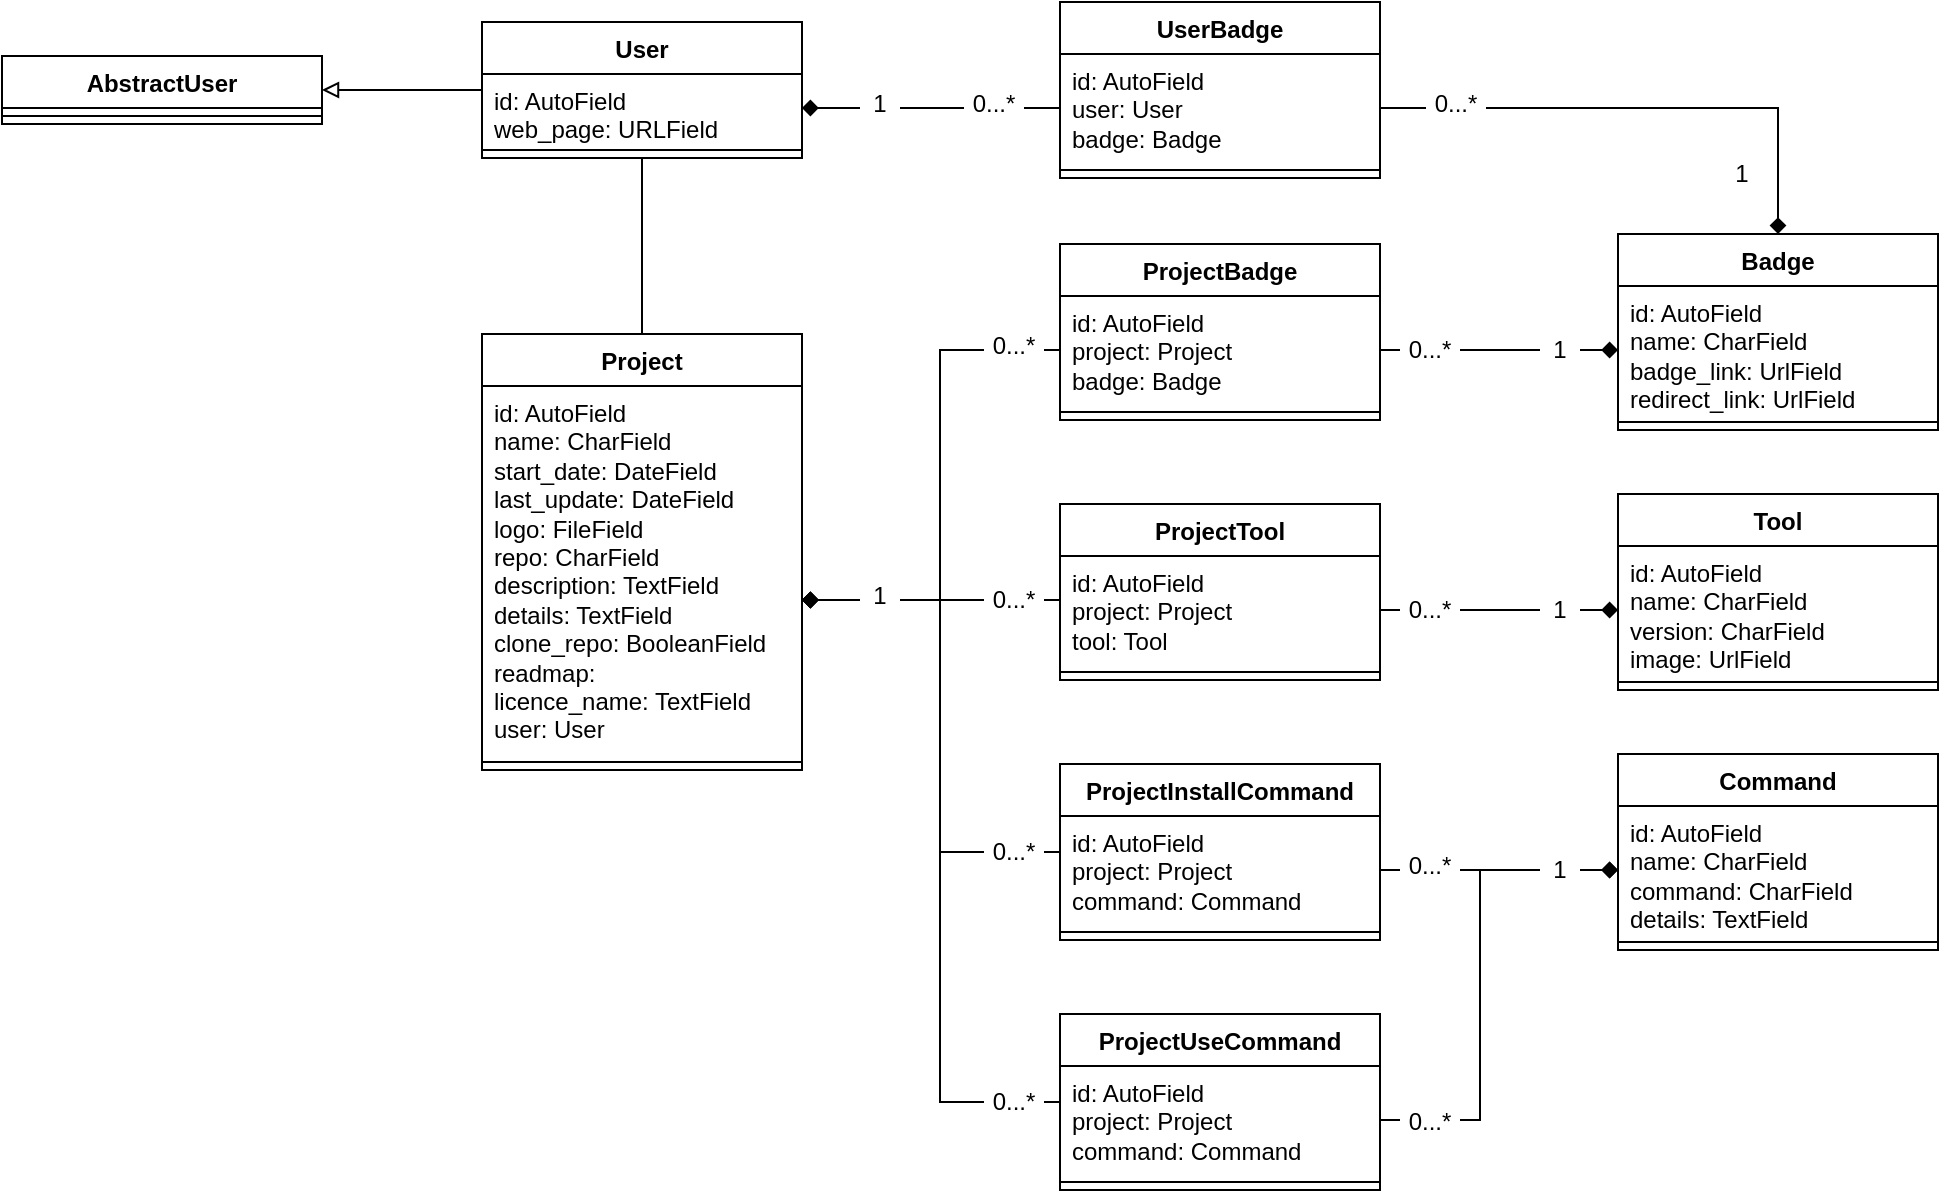 <mxfile version="21.0.6"><diagram name="Page-1" id="BNRwdzJ2V3EqGTtiGHaH"><mxGraphModel dx="2044" dy="1880" grid="1" gridSize="10" guides="1" tooltips="1" connect="1" arrows="1" fold="1" page="1" pageScale="1" pageWidth="850" pageHeight="1100" math="0" shadow="0"><root><mxCell id="0"/><mxCell id="1" parent="0"/><mxCell id="zsTJqbutLN01Zuuld_DV-14" value="Project" style="swimlane;fontStyle=1;align=center;verticalAlign=top;childLayout=stackLayout;horizontal=1;startSize=26;horizontalStack=0;resizeParent=1;resizeParentMax=0;resizeLast=0;collapsible=1;marginBottom=0;whiteSpace=wrap;html=1;" parent="1" vertex="1"><mxGeometry x="-199" y="50" width="160" height="218" as="geometry"/></mxCell><mxCell id="zsTJqbutLN01Zuuld_DV-15" value="id: AutoField&lt;br style=&quot;border-color: var(--border-color);&quot;&gt;name: CharField&lt;br&gt;start_date:&amp;nbsp;DateField&lt;br&gt;last_update:&amp;nbsp;DateField&lt;br&gt;logo: FileField&lt;br&gt;repo: CharField&lt;br&gt;description: TextField&lt;br&gt;details: TextField&lt;br&gt;clone_repo:&amp;nbsp;BooleanField&lt;br&gt;readmap:&amp;nbsp;&lt;br&gt;licence_name: TextField&lt;br&gt;user: User&lt;br&gt;" style="text;strokeColor=none;fillColor=none;align=left;verticalAlign=top;spacingLeft=4;spacingRight=4;overflow=hidden;rotatable=0;points=[[0,0.5],[1,0.5]];portConstraint=eastwest;whiteSpace=wrap;html=1;" parent="zsTJqbutLN01Zuuld_DV-14" vertex="1"><mxGeometry y="26" width="160" height="184" as="geometry"/></mxCell><mxCell id="zsTJqbutLN01Zuuld_DV-16" value="" style="line;strokeWidth=1;fillColor=none;align=left;verticalAlign=middle;spacingTop=-1;spacingLeft=3;spacingRight=3;rotatable=0;labelPosition=right;points=[];portConstraint=eastwest;strokeColor=inherit;" parent="zsTJqbutLN01Zuuld_DV-14" vertex="1"><mxGeometry y="210" width="160" height="8" as="geometry"/></mxCell><mxCell id="Ae3v7BufrGvcDwbBD9nI-10" style="edgeStyle=orthogonalEdgeStyle;rounded=0;orthogonalLoop=1;jettySize=auto;html=1;endArrow=none;endFill=0;startArrow=diamond;startFill=1;" edge="1" parent="1" source="zsTJqbutLN01Zuuld_DV-18" target="Ae3v7BufrGvcDwbBD9nI-6"><mxGeometry relative="1" as="geometry"/></mxCell><mxCell id="zsTJqbutLN01Zuuld_DV-18" value="Badge" style="swimlane;fontStyle=1;align=center;verticalAlign=top;childLayout=stackLayout;horizontal=1;startSize=26;horizontalStack=0;resizeParent=1;resizeParentMax=0;resizeLast=0;collapsible=1;marginBottom=0;whiteSpace=wrap;html=1;" parent="1" vertex="1"><mxGeometry x="369" width="160" height="98" as="geometry"/></mxCell><mxCell id="zsTJqbutLN01Zuuld_DV-19" value="id: AutoField&lt;br style=&quot;border-color: var(--border-color);&quot;&gt;name: CharField&lt;br&gt;badge_link: UrlField&lt;br&gt;redirect_link: UrlField&amp;nbsp;" style="text;strokeColor=none;fillColor=none;align=left;verticalAlign=top;spacingLeft=4;spacingRight=4;overflow=hidden;rotatable=0;points=[[0,0.5],[1,0.5]];portConstraint=eastwest;whiteSpace=wrap;html=1;" parent="zsTJqbutLN01Zuuld_DV-18" vertex="1"><mxGeometry y="26" width="160" height="64" as="geometry"/></mxCell><mxCell id="zsTJqbutLN01Zuuld_DV-20" value="" style="line;strokeWidth=1;fillColor=none;align=left;verticalAlign=middle;spacingTop=-1;spacingLeft=3;spacingRight=3;rotatable=0;labelPosition=right;points=[];portConstraint=eastwest;strokeColor=inherit;" parent="zsTJqbutLN01Zuuld_DV-18" vertex="1"><mxGeometry y="90" width="160" height="8" as="geometry"/></mxCell><mxCell id="zsTJqbutLN01Zuuld_DV-23" value="Tool" style="swimlane;fontStyle=1;align=center;verticalAlign=top;childLayout=stackLayout;horizontal=1;startSize=26;horizontalStack=0;resizeParent=1;resizeParentMax=0;resizeLast=0;collapsible=1;marginBottom=0;whiteSpace=wrap;html=1;" parent="1" vertex="1"><mxGeometry x="369" y="130" width="160" height="98" as="geometry"/></mxCell><mxCell id="zsTJqbutLN01Zuuld_DV-24" value="id: AutoField&lt;br style=&quot;border-color: var(--border-color);&quot;&gt;name: CharField&lt;br&gt;version: CharField&amp;nbsp;&lt;br&gt;image: UrlField&amp;nbsp;" style="text;strokeColor=none;fillColor=none;align=left;verticalAlign=top;spacingLeft=4;spacingRight=4;overflow=hidden;rotatable=0;points=[[0,0.5],[1,0.5]];portConstraint=eastwest;whiteSpace=wrap;html=1;" parent="zsTJqbutLN01Zuuld_DV-23" vertex="1"><mxGeometry y="26" width="160" height="64" as="geometry"/></mxCell><mxCell id="zsTJqbutLN01Zuuld_DV-25" value="" style="line;strokeWidth=1;fillColor=none;align=left;verticalAlign=middle;spacingTop=-1;spacingLeft=3;spacingRight=3;rotatable=0;labelPosition=right;points=[];portConstraint=eastwest;strokeColor=inherit;" parent="zsTJqbutLN01Zuuld_DV-23" vertex="1"><mxGeometry y="90" width="160" height="8" as="geometry"/></mxCell><mxCell id="zsTJqbutLN01Zuuld_DV-26" value="Command" style="swimlane;fontStyle=1;align=center;verticalAlign=top;childLayout=stackLayout;horizontal=1;startSize=26;horizontalStack=0;resizeParent=1;resizeParentMax=0;resizeLast=0;collapsible=1;marginBottom=0;whiteSpace=wrap;html=1;" parent="1" vertex="1"><mxGeometry x="369" y="260" width="160" height="98" as="geometry"/></mxCell><mxCell id="zsTJqbutLN01Zuuld_DV-27" value="id: AutoField&lt;br style=&quot;border-color: var(--border-color);&quot;&gt;name: CharField&lt;br&gt;command: CharField&amp;nbsp;&lt;br&gt;details: TextField" style="text;strokeColor=none;fillColor=none;align=left;verticalAlign=top;spacingLeft=4;spacingRight=4;overflow=hidden;rotatable=0;points=[[0,0.5],[1,0.5]];portConstraint=eastwest;whiteSpace=wrap;html=1;" parent="zsTJqbutLN01Zuuld_DV-26" vertex="1"><mxGeometry y="26" width="160" height="64" as="geometry"/></mxCell><mxCell id="zsTJqbutLN01Zuuld_DV-28" value="" style="line;strokeWidth=1;fillColor=none;align=left;verticalAlign=middle;spacingTop=-1;spacingLeft=3;spacingRight=3;rotatable=0;labelPosition=right;points=[];portConstraint=eastwest;strokeColor=inherit;" parent="zsTJqbutLN01Zuuld_DV-26" vertex="1"><mxGeometry y="90" width="160" height="8" as="geometry"/></mxCell><mxCell id="zsTJqbutLN01Zuuld_DV-41" style="edgeStyle=orthogonalEdgeStyle;rounded=0;orthogonalLoop=1;jettySize=auto;html=1;endArrow=none;endFill=0;" parent="1" source="zsTJqbutLN01Zuuld_DV-33" target="zsTJqbutLN01Zuuld_DV-14" edge="1"><mxGeometry relative="1" as="geometry"/></mxCell><mxCell id="zsTJqbutLN01Zuuld_DV-33" value="User" style="swimlane;fontStyle=1;align=center;verticalAlign=top;childLayout=stackLayout;horizontal=1;startSize=26;horizontalStack=0;resizeParent=1;resizeParentMax=0;resizeLast=0;collapsible=1;marginBottom=0;whiteSpace=wrap;html=1;" parent="1" vertex="1"><mxGeometry x="-199" y="-106" width="160" height="68" as="geometry"/></mxCell><mxCell id="zsTJqbutLN01Zuuld_DV-34" value="id: AutoField&lt;br&gt;web_page: URLField" style="text;strokeColor=none;fillColor=none;align=left;verticalAlign=top;spacingLeft=4;spacingRight=4;overflow=hidden;rotatable=0;points=[[0,0.5],[1,0.5]];portConstraint=eastwest;whiteSpace=wrap;html=1;" parent="zsTJqbutLN01Zuuld_DV-33" vertex="1"><mxGeometry y="26" width="160" height="34" as="geometry"/></mxCell><mxCell id="zsTJqbutLN01Zuuld_DV-35" value="" style="line;strokeWidth=1;fillColor=none;align=left;verticalAlign=middle;spacingTop=-1;spacingLeft=3;spacingRight=3;rotatable=0;labelPosition=right;points=[];portConstraint=eastwest;strokeColor=inherit;" parent="zsTJqbutLN01Zuuld_DV-33" vertex="1"><mxGeometry y="60" width="160" height="8" as="geometry"/></mxCell><mxCell id="zsTJqbutLN01Zuuld_DV-42" style="edgeStyle=orthogonalEdgeStyle;rounded=0;orthogonalLoop=1;jettySize=auto;html=1;endArrow=none;endFill=0;startArrow=block;startFill=0;" parent="1" source="zsTJqbutLN01Zuuld_DV-36" target="zsTJqbutLN01Zuuld_DV-33" edge="1"><mxGeometry relative="1" as="geometry"/></mxCell><mxCell id="zsTJqbutLN01Zuuld_DV-36" value="AbstractUser" style="swimlane;fontStyle=1;align=center;verticalAlign=top;childLayout=stackLayout;horizontal=1;startSize=26;horizontalStack=0;resizeParent=1;resizeParentMax=0;resizeLast=0;collapsible=1;marginBottom=0;whiteSpace=wrap;html=1;" parent="1" vertex="1"><mxGeometry x="-439" y="-89" width="160" height="34" as="geometry"/></mxCell><mxCell id="zsTJqbutLN01Zuuld_DV-38" value="" style="line;strokeWidth=1;fillColor=none;align=left;verticalAlign=middle;spacingTop=-1;spacingLeft=3;spacingRight=3;rotatable=0;labelPosition=right;points=[];portConstraint=eastwest;strokeColor=inherit;" parent="zsTJqbutLN01Zuuld_DV-36" vertex="1"><mxGeometry y="26" width="160" height="8" as="geometry"/></mxCell><mxCell id="Ae3v7BufrGvcDwbBD9nI-5" value="UserBadge" style="swimlane;fontStyle=1;align=center;verticalAlign=top;childLayout=stackLayout;horizontal=1;startSize=26;horizontalStack=0;resizeParent=1;resizeParentMax=0;resizeLast=0;collapsible=1;marginBottom=0;whiteSpace=wrap;html=1;" vertex="1" parent="1"><mxGeometry x="90" y="-116" width="160" height="88" as="geometry"/></mxCell><mxCell id="Ae3v7BufrGvcDwbBD9nI-6" value="id: AutoField&lt;br style=&quot;border-color: var(--border-color);&quot;&gt;user: User&lt;br&gt;badge: Badge&lt;br&gt;" style="text;strokeColor=none;fillColor=none;align=left;verticalAlign=top;spacingLeft=4;spacingRight=4;overflow=hidden;rotatable=0;points=[[0,0.5],[1,0.5]];portConstraint=eastwest;whiteSpace=wrap;html=1;" vertex="1" parent="Ae3v7BufrGvcDwbBD9nI-5"><mxGeometry y="26" width="160" height="54" as="geometry"/></mxCell><mxCell id="Ae3v7BufrGvcDwbBD9nI-7" value="" style="line;strokeWidth=1;fillColor=none;align=left;verticalAlign=middle;spacingTop=-1;spacingLeft=3;spacingRight=3;rotatable=0;labelPosition=right;points=[];portConstraint=eastwest;strokeColor=inherit;" vertex="1" parent="Ae3v7BufrGvcDwbBD9nI-5"><mxGeometry y="80" width="160" height="8" as="geometry"/></mxCell><mxCell id="Ae3v7BufrGvcDwbBD9nI-9" style="edgeStyle=orthogonalEdgeStyle;rounded=0;orthogonalLoop=1;jettySize=auto;html=1;endArrow=none;endFill=0;startArrow=diamond;startFill=1;" edge="1" parent="1" source="zsTJqbutLN01Zuuld_DV-34" target="Ae3v7BufrGvcDwbBD9nI-6"><mxGeometry relative="1" as="geometry"/></mxCell><mxCell id="Ae3v7BufrGvcDwbBD9nI-11" value="1" style="text;html=1;align=center;verticalAlign=middle;whiteSpace=wrap;rounded=0;fillColor=default;" vertex="1" parent="1"><mxGeometry x="-10" y="-80" width="20" height="30" as="geometry"/></mxCell><mxCell id="Ae3v7BufrGvcDwbBD9nI-13" value="0...*" style="text;html=1;align=center;verticalAlign=middle;whiteSpace=wrap;rounded=0;fillColor=default;" vertex="1" parent="1"><mxGeometry x="42" y="-80" width="30" height="30" as="geometry"/></mxCell><mxCell id="Ae3v7BufrGvcDwbBD9nI-14" value="0...*" style="text;html=1;align=center;verticalAlign=middle;whiteSpace=wrap;rounded=0;fillColor=default;" vertex="1" parent="1"><mxGeometry x="273" y="-80" width="30" height="30" as="geometry"/></mxCell><mxCell id="Ae3v7BufrGvcDwbBD9nI-15" value="1" style="text;html=1;align=center;verticalAlign=middle;whiteSpace=wrap;rounded=0;fillColor=default;" vertex="1" parent="1"><mxGeometry x="421" y="-45" width="20" height="30" as="geometry"/></mxCell><mxCell id="Ae3v7BufrGvcDwbBD9nI-17" value="ProjectBadge" style="swimlane;fontStyle=1;align=center;verticalAlign=top;childLayout=stackLayout;horizontal=1;startSize=26;horizontalStack=0;resizeParent=1;resizeParentMax=0;resizeLast=0;collapsible=1;marginBottom=0;whiteSpace=wrap;html=1;" vertex="1" parent="1"><mxGeometry x="90" y="5" width="160" height="88" as="geometry"/></mxCell><mxCell id="Ae3v7BufrGvcDwbBD9nI-18" value="id: AutoField&lt;br style=&quot;border-color: var(--border-color);&quot;&gt;project: Project&lt;br&gt;badge: Badge" style="text;strokeColor=none;fillColor=none;align=left;verticalAlign=top;spacingLeft=4;spacingRight=4;overflow=hidden;rotatable=0;points=[[0,0.5],[1,0.5]];portConstraint=eastwest;whiteSpace=wrap;html=1;" vertex="1" parent="Ae3v7BufrGvcDwbBD9nI-17"><mxGeometry y="26" width="160" height="54" as="geometry"/></mxCell><mxCell id="Ae3v7BufrGvcDwbBD9nI-19" value="" style="line;strokeWidth=1;fillColor=none;align=left;verticalAlign=middle;spacingTop=-1;spacingLeft=3;spacingRight=3;rotatable=0;labelPosition=right;points=[];portConstraint=eastwest;strokeColor=inherit;" vertex="1" parent="Ae3v7BufrGvcDwbBD9nI-17"><mxGeometry y="80" width="160" height="8" as="geometry"/></mxCell><mxCell id="Ae3v7BufrGvcDwbBD9nI-33" style="edgeStyle=orthogonalEdgeStyle;rounded=0;orthogonalLoop=1;jettySize=auto;html=1;startArrow=none;startFill=0;endArrow=diamond;endFill=1;" edge="1" parent="1" source="Ae3v7BufrGvcDwbBD9nI-20" target="zsTJqbutLN01Zuuld_DV-15"><mxGeometry relative="1" as="geometry"><Array as="points"><mxPoint x="60" y="183"/><mxPoint x="60" y="183"/></Array></mxGeometry></mxCell><mxCell id="Ae3v7BufrGvcDwbBD9nI-20" value="ProjectTool" style="swimlane;fontStyle=1;align=center;verticalAlign=top;childLayout=stackLayout;horizontal=1;startSize=26;horizontalStack=0;resizeParent=1;resizeParentMax=0;resizeLast=0;collapsible=1;marginBottom=0;whiteSpace=wrap;html=1;" vertex="1" parent="1"><mxGeometry x="90" y="135" width="160" height="88" as="geometry"/></mxCell><mxCell id="Ae3v7BufrGvcDwbBD9nI-21" value="id: AutoField&lt;br style=&quot;border-color: var(--border-color);&quot;&gt;project: Project&lt;br&gt;tool: Tool" style="text;strokeColor=none;fillColor=none;align=left;verticalAlign=top;spacingLeft=4;spacingRight=4;overflow=hidden;rotatable=0;points=[[0,0.5],[1,0.5]];portConstraint=eastwest;whiteSpace=wrap;html=1;" vertex="1" parent="Ae3v7BufrGvcDwbBD9nI-20"><mxGeometry y="26" width="160" height="54" as="geometry"/></mxCell><mxCell id="Ae3v7BufrGvcDwbBD9nI-22" value="" style="line;strokeWidth=1;fillColor=none;align=left;verticalAlign=middle;spacingTop=-1;spacingLeft=3;spacingRight=3;rotatable=0;labelPosition=right;points=[];portConstraint=eastwest;strokeColor=inherit;" vertex="1" parent="Ae3v7BufrGvcDwbBD9nI-20"><mxGeometry y="80" width="160" height="8" as="geometry"/></mxCell><mxCell id="Ae3v7BufrGvcDwbBD9nI-34" style="edgeStyle=orthogonalEdgeStyle;rounded=0;orthogonalLoop=1;jettySize=auto;html=1;startArrow=none;startFill=0;endArrow=diamond;endFill=1;" edge="1" parent="1" source="Ae3v7BufrGvcDwbBD9nI-23" target="zsTJqbutLN01Zuuld_DV-15"><mxGeometry relative="1" as="geometry"><Array as="points"><mxPoint x="30" y="309"/><mxPoint x="30" y="183"/></Array></mxGeometry></mxCell><mxCell id="Ae3v7BufrGvcDwbBD9nI-23" value="ProjectInstallCommand" style="swimlane;fontStyle=1;align=center;verticalAlign=top;childLayout=stackLayout;horizontal=1;startSize=26;horizontalStack=0;resizeParent=1;resizeParentMax=0;resizeLast=0;collapsible=1;marginBottom=0;whiteSpace=wrap;html=1;" vertex="1" parent="1"><mxGeometry x="90" y="265" width="160" height="88" as="geometry"/></mxCell><mxCell id="Ae3v7BufrGvcDwbBD9nI-24" value="id: AutoField&lt;br style=&quot;border-color: var(--border-color);&quot;&gt;project: Project&lt;br&gt;command: Command" style="text;strokeColor=none;fillColor=none;align=left;verticalAlign=top;spacingLeft=4;spacingRight=4;overflow=hidden;rotatable=0;points=[[0,0.5],[1,0.5]];portConstraint=eastwest;whiteSpace=wrap;html=1;" vertex="1" parent="Ae3v7BufrGvcDwbBD9nI-23"><mxGeometry y="26" width="160" height="54" as="geometry"/></mxCell><mxCell id="Ae3v7BufrGvcDwbBD9nI-25" value="" style="line;strokeWidth=1;fillColor=none;align=left;verticalAlign=middle;spacingTop=-1;spacingLeft=3;spacingRight=3;rotatable=0;labelPosition=right;points=[];portConstraint=eastwest;strokeColor=inherit;" vertex="1" parent="Ae3v7BufrGvcDwbBD9nI-23"><mxGeometry y="80" width="160" height="8" as="geometry"/></mxCell><mxCell id="Ae3v7BufrGvcDwbBD9nI-35" style="edgeStyle=orthogonalEdgeStyle;rounded=0;orthogonalLoop=1;jettySize=auto;html=1;endArrow=diamond;endFill=1;" edge="1" parent="1" source="Ae3v7BufrGvcDwbBD9nI-26" target="zsTJqbutLN01Zuuld_DV-15"><mxGeometry relative="1" as="geometry"><Array as="points"><mxPoint x="30" y="434"/><mxPoint x="30" y="183"/></Array></mxGeometry></mxCell><mxCell id="Ae3v7BufrGvcDwbBD9nI-26" value="ProjectUseCommand" style="swimlane;fontStyle=1;align=center;verticalAlign=top;childLayout=stackLayout;horizontal=1;startSize=26;horizontalStack=0;resizeParent=1;resizeParentMax=0;resizeLast=0;collapsible=1;marginBottom=0;whiteSpace=wrap;html=1;" vertex="1" parent="1"><mxGeometry x="90" y="390" width="160" height="88" as="geometry"/></mxCell><mxCell id="Ae3v7BufrGvcDwbBD9nI-27" value="id: AutoField&lt;br style=&quot;border-color: var(--border-color);&quot;&gt;project: Project&lt;br&gt;command: Command" style="text;strokeColor=none;fillColor=none;align=left;verticalAlign=top;spacingLeft=4;spacingRight=4;overflow=hidden;rotatable=0;points=[[0,0.5],[1,0.5]];portConstraint=eastwest;whiteSpace=wrap;html=1;" vertex="1" parent="Ae3v7BufrGvcDwbBD9nI-26"><mxGeometry y="26" width="160" height="54" as="geometry"/></mxCell><mxCell id="Ae3v7BufrGvcDwbBD9nI-28" value="" style="line;strokeWidth=1;fillColor=none;align=left;verticalAlign=middle;spacingTop=-1;spacingLeft=3;spacingRight=3;rotatable=0;labelPosition=right;points=[];portConstraint=eastwest;strokeColor=inherit;" vertex="1" parent="Ae3v7BufrGvcDwbBD9nI-26"><mxGeometry y="80" width="160" height="8" as="geometry"/></mxCell><mxCell id="Ae3v7BufrGvcDwbBD9nI-32" style="edgeStyle=orthogonalEdgeStyle;rounded=0;orthogonalLoop=1;jettySize=auto;html=1;startArrow=none;startFill=0;endArrow=diamond;endFill=1;" edge="1" parent="1" source="Ae3v7BufrGvcDwbBD9nI-18" target="zsTJqbutLN01Zuuld_DV-15"><mxGeometry relative="1" as="geometry"><Array as="points"><mxPoint x="30" y="58"/><mxPoint x="30" y="183"/></Array></mxGeometry></mxCell><mxCell id="Ae3v7BufrGvcDwbBD9nI-36" value="1" style="text;html=1;align=center;verticalAlign=middle;whiteSpace=wrap;rounded=0;fillColor=default;" vertex="1" parent="1"><mxGeometry x="-10" y="166" width="20" height="30" as="geometry"/></mxCell><mxCell id="Ae3v7BufrGvcDwbBD9nI-37" value="0...*" style="text;html=1;align=center;verticalAlign=middle;whiteSpace=wrap;rounded=0;fillColor=default;" vertex="1" parent="1"><mxGeometry x="52" y="41" width="30" height="30" as="geometry"/></mxCell><mxCell id="Ae3v7BufrGvcDwbBD9nI-38" value="0...*" style="text;html=1;align=center;verticalAlign=middle;whiteSpace=wrap;rounded=0;fillColor=default;" vertex="1" parent="1"><mxGeometry x="52" y="168" width="30" height="29" as="geometry"/></mxCell><mxCell id="Ae3v7BufrGvcDwbBD9nI-39" value="0...*" style="text;html=1;align=center;verticalAlign=middle;whiteSpace=wrap;rounded=0;fillColor=default;" vertex="1" parent="1"><mxGeometry x="52" y="294" width="30" height="29" as="geometry"/></mxCell><mxCell id="Ae3v7BufrGvcDwbBD9nI-40" value="0...*" style="text;html=1;align=center;verticalAlign=middle;whiteSpace=wrap;rounded=0;fillColor=default;" vertex="1" parent="1"><mxGeometry x="52" y="419" width="30" height="29" as="geometry"/></mxCell><mxCell id="Ae3v7BufrGvcDwbBD9nI-44" style="edgeStyle=orthogonalEdgeStyle;rounded=0;orthogonalLoop=1;jettySize=auto;html=1;endArrow=diamond;endFill=1;" edge="1" parent="1" source="Ae3v7BufrGvcDwbBD9nI-24" target="zsTJqbutLN01Zuuld_DV-27"><mxGeometry relative="1" as="geometry"/></mxCell><mxCell id="Ae3v7BufrGvcDwbBD9nI-45" style="edgeStyle=orthogonalEdgeStyle;rounded=0;orthogonalLoop=1;jettySize=auto;html=1;endArrow=diamond;endFill=1;" edge="1" parent="1" source="Ae3v7BufrGvcDwbBD9nI-27" target="zsTJqbutLN01Zuuld_DV-27"><mxGeometry relative="1" as="geometry"><Array as="points"><mxPoint x="300" y="443"/><mxPoint x="300" y="318"/></Array></mxGeometry></mxCell><mxCell id="Ae3v7BufrGvcDwbBD9nI-46" style="edgeStyle=orthogonalEdgeStyle;rounded=0;orthogonalLoop=1;jettySize=auto;html=1;endArrow=diamond;endFill=1;" edge="1" parent="1" source="Ae3v7BufrGvcDwbBD9nI-21" target="zsTJqbutLN01Zuuld_DV-24"><mxGeometry relative="1" as="geometry"/></mxCell><mxCell id="Ae3v7BufrGvcDwbBD9nI-47" style="edgeStyle=orthogonalEdgeStyle;rounded=0;orthogonalLoop=1;jettySize=auto;html=1;endArrow=diamond;endFill=1;" edge="1" parent="1" source="Ae3v7BufrGvcDwbBD9nI-18" target="zsTJqbutLN01Zuuld_DV-19"><mxGeometry relative="1" as="geometry"/></mxCell><mxCell id="Ae3v7BufrGvcDwbBD9nI-48" value="0...*" style="text;html=1;align=center;verticalAlign=middle;whiteSpace=wrap;rounded=0;fillColor=default;" vertex="1" parent="1"><mxGeometry x="260" y="43" width="30" height="30" as="geometry"/></mxCell><mxCell id="Ae3v7BufrGvcDwbBD9nI-51" value="1" style="text;html=1;align=center;verticalAlign=middle;whiteSpace=wrap;rounded=0;fillColor=default;" vertex="1" parent="1"><mxGeometry x="330" y="43" width="20" height="30" as="geometry"/></mxCell><mxCell id="Ae3v7BufrGvcDwbBD9nI-52" value="0...*" style="text;html=1;align=center;verticalAlign=middle;whiteSpace=wrap;rounded=0;fillColor=default;" vertex="1" parent="1"><mxGeometry x="260" y="173" width="30" height="30" as="geometry"/></mxCell><mxCell id="Ae3v7BufrGvcDwbBD9nI-53" value="0...*" style="text;html=1;align=center;verticalAlign=middle;whiteSpace=wrap;rounded=0;fillColor=default;" vertex="1" parent="1"><mxGeometry x="260" y="301" width="30" height="30" as="geometry"/></mxCell><mxCell id="Ae3v7BufrGvcDwbBD9nI-54" value="0...*" style="text;html=1;align=center;verticalAlign=middle;whiteSpace=wrap;rounded=0;fillColor=default;" vertex="1" parent="1"><mxGeometry x="260" y="429" width="30" height="30" as="geometry"/></mxCell><mxCell id="Ae3v7BufrGvcDwbBD9nI-55" value="1" style="text;html=1;align=center;verticalAlign=middle;whiteSpace=wrap;rounded=0;fillColor=default;" vertex="1" parent="1"><mxGeometry x="330" y="173" width="20" height="30" as="geometry"/></mxCell><mxCell id="Ae3v7BufrGvcDwbBD9nI-56" value="1" style="text;html=1;align=center;verticalAlign=middle;whiteSpace=wrap;rounded=0;fillColor=default;" vertex="1" parent="1"><mxGeometry x="330" y="303" width="20" height="30" as="geometry"/></mxCell></root></mxGraphModel></diagram></mxfile>